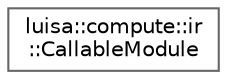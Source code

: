digraph "类继承关系图"
{
 // LATEX_PDF_SIZE
  bgcolor="transparent";
  edge [fontname=Helvetica,fontsize=10,labelfontname=Helvetica,labelfontsize=10];
  node [fontname=Helvetica,fontsize=10,shape=box,height=0.2,width=0.4];
  rankdir="LR";
  Node0 [id="Node000000",label="luisa::compute::ir\l::CallableModule",height=0.2,width=0.4,color="grey40", fillcolor="white", style="filled",URL="$structluisa_1_1compute_1_1ir_1_1_callable_module.html",tooltip=" "];
}
